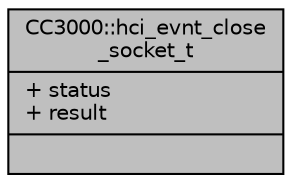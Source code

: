 digraph "CC3000::hci_evnt_close_socket_t"
{
  edge [fontname="Helvetica",fontsize="10",labelfontname="Helvetica",labelfontsize="10"];
  node [fontname="Helvetica",fontsize="10",shape=record];
  Node1 [label="{CC3000::hci_evnt_close\l_socket_t\n|+ status\l+ result\l|}",height=0.2,width=0.4,color="black", fillcolor="grey75", style="filled", fontcolor="black"];
}
